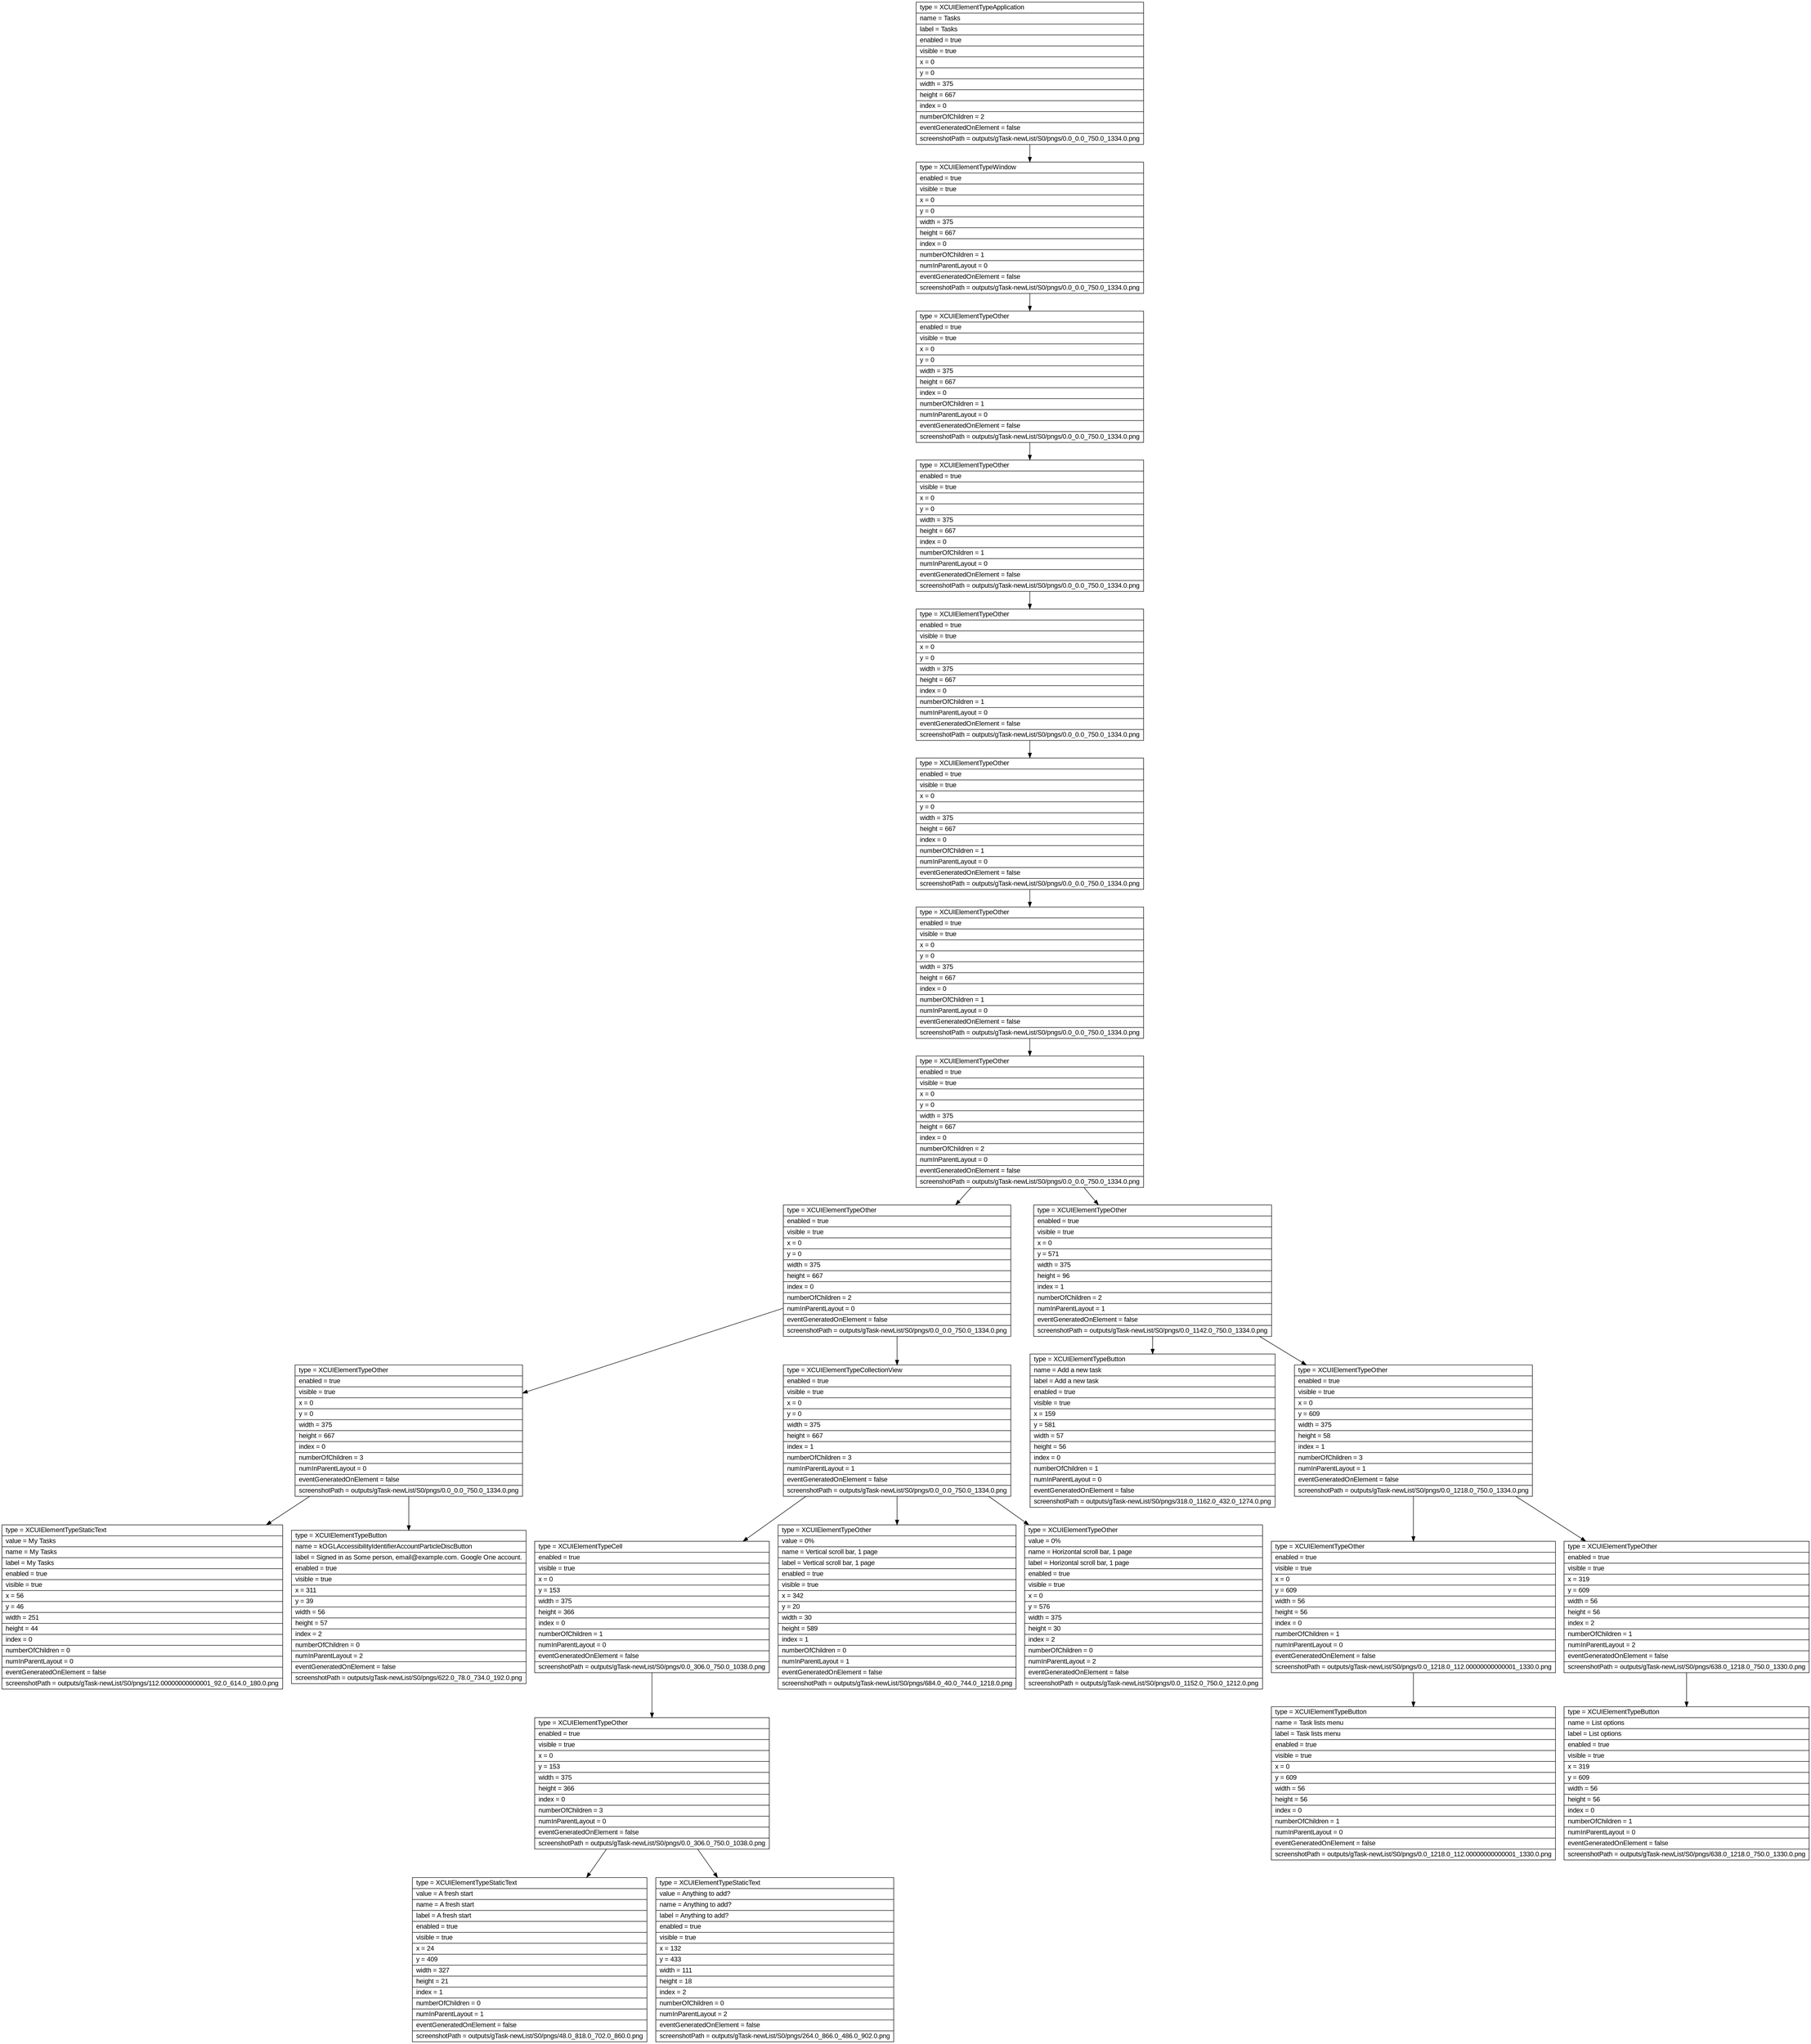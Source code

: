 digraph Layout {

	node [shape=record fontname=Arial];

	0	[label="{type = XCUIElementTypeApplication\l|name = Tasks\l|label = Tasks\l|enabled = true\l|visible = true\l|x = 0\l|y = 0\l|width = 375\l|height = 667\l|index = 0\l|numberOfChildren = 2\l|eventGeneratedOnElement = false \l|screenshotPath = outputs/gTask-newList/S0/pngs/0.0_0.0_750.0_1334.0.png\l}"]
	1	[label="{type = XCUIElementTypeWindow\l|enabled = true\l|visible = true\l|x = 0\l|y = 0\l|width = 375\l|height = 667\l|index = 0\l|numberOfChildren = 1\l|numInParentLayout = 0\l|eventGeneratedOnElement = false \l|screenshotPath = outputs/gTask-newList/S0/pngs/0.0_0.0_750.0_1334.0.png\l}"]
	2	[label="{type = XCUIElementTypeOther\l|enabled = true\l|visible = true\l|x = 0\l|y = 0\l|width = 375\l|height = 667\l|index = 0\l|numberOfChildren = 1\l|numInParentLayout = 0\l|eventGeneratedOnElement = false \l|screenshotPath = outputs/gTask-newList/S0/pngs/0.0_0.0_750.0_1334.0.png\l}"]
	3	[label="{type = XCUIElementTypeOther\l|enabled = true\l|visible = true\l|x = 0\l|y = 0\l|width = 375\l|height = 667\l|index = 0\l|numberOfChildren = 1\l|numInParentLayout = 0\l|eventGeneratedOnElement = false \l|screenshotPath = outputs/gTask-newList/S0/pngs/0.0_0.0_750.0_1334.0.png\l}"]
	4	[label="{type = XCUIElementTypeOther\l|enabled = true\l|visible = true\l|x = 0\l|y = 0\l|width = 375\l|height = 667\l|index = 0\l|numberOfChildren = 1\l|numInParentLayout = 0\l|eventGeneratedOnElement = false \l|screenshotPath = outputs/gTask-newList/S0/pngs/0.0_0.0_750.0_1334.0.png\l}"]
	5	[label="{type = XCUIElementTypeOther\l|enabled = true\l|visible = true\l|x = 0\l|y = 0\l|width = 375\l|height = 667\l|index = 0\l|numberOfChildren = 1\l|numInParentLayout = 0\l|eventGeneratedOnElement = false \l|screenshotPath = outputs/gTask-newList/S0/pngs/0.0_0.0_750.0_1334.0.png\l}"]
	6	[label="{type = XCUIElementTypeOther\l|enabled = true\l|visible = true\l|x = 0\l|y = 0\l|width = 375\l|height = 667\l|index = 0\l|numberOfChildren = 1\l|numInParentLayout = 0\l|eventGeneratedOnElement = false \l|screenshotPath = outputs/gTask-newList/S0/pngs/0.0_0.0_750.0_1334.0.png\l}"]
	7	[label="{type = XCUIElementTypeOther\l|enabled = true\l|visible = true\l|x = 0\l|y = 0\l|width = 375\l|height = 667\l|index = 0\l|numberOfChildren = 2\l|numInParentLayout = 0\l|eventGeneratedOnElement = false \l|screenshotPath = outputs/gTask-newList/S0/pngs/0.0_0.0_750.0_1334.0.png\l}"]
	8	[label="{type = XCUIElementTypeOther\l|enabled = true\l|visible = true\l|x = 0\l|y = 0\l|width = 375\l|height = 667\l|index = 0\l|numberOfChildren = 2\l|numInParentLayout = 0\l|eventGeneratedOnElement = false \l|screenshotPath = outputs/gTask-newList/S0/pngs/0.0_0.0_750.0_1334.0.png\l}"]
	9	[label="{type = XCUIElementTypeOther\l|enabled = true\l|visible = true\l|x = 0\l|y = 571\l|width = 375\l|height = 96\l|index = 1\l|numberOfChildren = 2\l|numInParentLayout = 1\l|eventGeneratedOnElement = false \l|screenshotPath = outputs/gTask-newList/S0/pngs/0.0_1142.0_750.0_1334.0.png\l}"]
	10	[label="{type = XCUIElementTypeOther\l|enabled = true\l|visible = true\l|x = 0\l|y = 0\l|width = 375\l|height = 667\l|index = 0\l|numberOfChildren = 3\l|numInParentLayout = 0\l|eventGeneratedOnElement = false \l|screenshotPath = outputs/gTask-newList/S0/pngs/0.0_0.0_750.0_1334.0.png\l}"]
	11	[label="{type = XCUIElementTypeCollectionView\l|enabled = true\l|visible = true\l|x = 0\l|y = 0\l|width = 375\l|height = 667\l|index = 1\l|numberOfChildren = 3\l|numInParentLayout = 1\l|eventGeneratedOnElement = false \l|screenshotPath = outputs/gTask-newList/S0/pngs/0.0_0.0_750.0_1334.0.png\l}"]
	12	[label="{type = XCUIElementTypeButton\l|name = Add a new task\l|label = Add a new task\l|enabled = true\l|visible = true\l|x = 159\l|y = 581\l|width = 57\l|height = 56\l|index = 0\l|numberOfChildren = 1\l|numInParentLayout = 0\l|eventGeneratedOnElement = false \l|screenshotPath = outputs/gTask-newList/S0/pngs/318.0_1162.0_432.0_1274.0.png\l}"]
	13	[label="{type = XCUIElementTypeOther\l|enabled = true\l|visible = true\l|x = 0\l|y = 609\l|width = 375\l|height = 58\l|index = 1\l|numberOfChildren = 3\l|numInParentLayout = 1\l|eventGeneratedOnElement = false \l|screenshotPath = outputs/gTask-newList/S0/pngs/0.0_1218.0_750.0_1334.0.png\l}"]
	14	[label="{type = XCUIElementTypeStaticText\l|value = My Tasks\l|name = My Tasks\l|label = My Tasks\l|enabled = true\l|visible = true\l|x = 56\l|y = 46\l|width = 251\l|height = 44\l|index = 0\l|numberOfChildren = 0\l|numInParentLayout = 0\l|eventGeneratedOnElement = false \l|screenshotPath = outputs/gTask-newList/S0/pngs/112.00000000000001_92.0_614.0_180.0.png\l}"]
	15	[label="{type = XCUIElementTypeButton\l|name = kOGLAccessibilityIdentifierAccountParticleDiscButton\l|label = Signed in as Some person, email@example.com. Google One account.\l|enabled = true\l|visible = true\l|x = 311\l|y = 39\l|width = 56\l|height = 57\l|index = 2\l|numberOfChildren = 0\l|numInParentLayout = 2\l|eventGeneratedOnElement = false \l|screenshotPath = outputs/gTask-newList/S0/pngs/622.0_78.0_734.0_192.0.png\l}"]
	16	[label="{type = XCUIElementTypeCell\l|enabled = true\l|visible = true\l|x = 0\l|y = 153\l|width = 375\l|height = 366\l|index = 0\l|numberOfChildren = 1\l|numInParentLayout = 0\l|eventGeneratedOnElement = false \l|screenshotPath = outputs/gTask-newList/S0/pngs/0.0_306.0_750.0_1038.0.png\l}"]
	17	[label="{type = XCUIElementTypeOther\l|value = 0%\l|name = Vertical scroll bar, 1 page\l|label = Vertical scroll bar, 1 page\l|enabled = true\l|visible = true\l|x = 342\l|y = 20\l|width = 30\l|height = 589\l|index = 1\l|numberOfChildren = 0\l|numInParentLayout = 1\l|eventGeneratedOnElement = false \l|screenshotPath = outputs/gTask-newList/S0/pngs/684.0_40.0_744.0_1218.0.png\l}"]
	18	[label="{type = XCUIElementTypeOther\l|value = 0%\l|name = Horizontal scroll bar, 1 page\l|label = Horizontal scroll bar, 1 page\l|enabled = true\l|visible = true\l|x = 0\l|y = 576\l|width = 375\l|height = 30\l|index = 2\l|numberOfChildren = 0\l|numInParentLayout = 2\l|eventGeneratedOnElement = false \l|screenshotPath = outputs/gTask-newList/S0/pngs/0.0_1152.0_750.0_1212.0.png\l}"]
	19	[label="{type = XCUIElementTypeOther\l|enabled = true\l|visible = true\l|x = 0\l|y = 609\l|width = 56\l|height = 56\l|index = 0\l|numberOfChildren = 1\l|numInParentLayout = 0\l|eventGeneratedOnElement = false \l|screenshotPath = outputs/gTask-newList/S0/pngs/0.0_1218.0_112.00000000000001_1330.0.png\l}"]
	20	[label="{type = XCUIElementTypeOther\l|enabled = true\l|visible = true\l|x = 319\l|y = 609\l|width = 56\l|height = 56\l|index = 2\l|numberOfChildren = 1\l|numInParentLayout = 2\l|eventGeneratedOnElement = false \l|screenshotPath = outputs/gTask-newList/S0/pngs/638.0_1218.0_750.0_1330.0.png\l}"]
	21	[label="{type = XCUIElementTypeOther\l|enabled = true\l|visible = true\l|x = 0\l|y = 153\l|width = 375\l|height = 366\l|index = 0\l|numberOfChildren = 3\l|numInParentLayout = 0\l|eventGeneratedOnElement = false \l|screenshotPath = outputs/gTask-newList/S0/pngs/0.0_306.0_750.0_1038.0.png\l}"]
	22	[label="{type = XCUIElementTypeButton\l|name = Task lists menu\l|label = Task lists menu\l|enabled = true\l|visible = true\l|x = 0\l|y = 609\l|width = 56\l|height = 56\l|index = 0\l|numberOfChildren = 1\l|numInParentLayout = 0\l|eventGeneratedOnElement = false \l|screenshotPath = outputs/gTask-newList/S0/pngs/0.0_1218.0_112.00000000000001_1330.0.png\l}"]
	23	[label="{type = XCUIElementTypeButton\l|name = List options\l|label = List options\l|enabled = true\l|visible = true\l|x = 319\l|y = 609\l|width = 56\l|height = 56\l|index = 0\l|numberOfChildren = 1\l|numInParentLayout = 0\l|eventGeneratedOnElement = false \l|screenshotPath = outputs/gTask-newList/S0/pngs/638.0_1218.0_750.0_1330.0.png\l}"]
	24	[label="{type = XCUIElementTypeStaticText\l|value = A fresh start\l|name = A fresh start\l|label = A fresh start\l|enabled = true\l|visible = true\l|x = 24\l|y = 409\l|width = 327\l|height = 21\l|index = 1\l|numberOfChildren = 0\l|numInParentLayout = 1\l|eventGeneratedOnElement = false \l|screenshotPath = outputs/gTask-newList/S0/pngs/48.0_818.0_702.0_860.0.png\l}"]
	25	[label="{type = XCUIElementTypeStaticText\l|value = Anything to add?\l|name = Anything to add?\l|label = Anything to add?\l|enabled = true\l|visible = true\l|x = 132\l|y = 433\l|width = 111\l|height = 18\l|index = 2\l|numberOfChildren = 0\l|numInParentLayout = 2\l|eventGeneratedOnElement = false \l|screenshotPath = outputs/gTask-newList/S0/pngs/264.0_866.0_486.0_902.0.png\l}"]


	0 -> 1
	1 -> 2
	2 -> 3
	3 -> 4
	4 -> 5
	5 -> 6
	6 -> 7
	7 -> 8
	7 -> 9
	8 -> 10
	8 -> 11
	9 -> 12
	9 -> 13
	10 -> 14
	10 -> 15
	11 -> 16
	11 -> 17
	11 -> 18
	13 -> 19
	13 -> 20
	16 -> 21
	19 -> 22
	20 -> 23
	21 -> 24
	21 -> 25


}